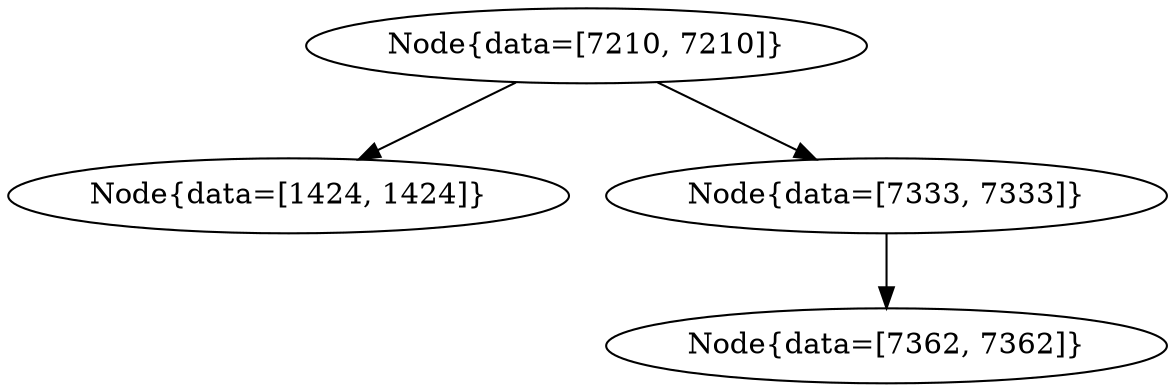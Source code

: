 digraph G{
1688753984 [label="Node{data=[7210, 7210]}"]
1688753984 -> 857642809
857642809 [label="Node{data=[1424, 1424]}"]
1688753984 -> 1365092516
1365092516 [label="Node{data=[7333, 7333]}"]
1365092516 -> 733184725
733184725 [label="Node{data=[7362, 7362]}"]
}